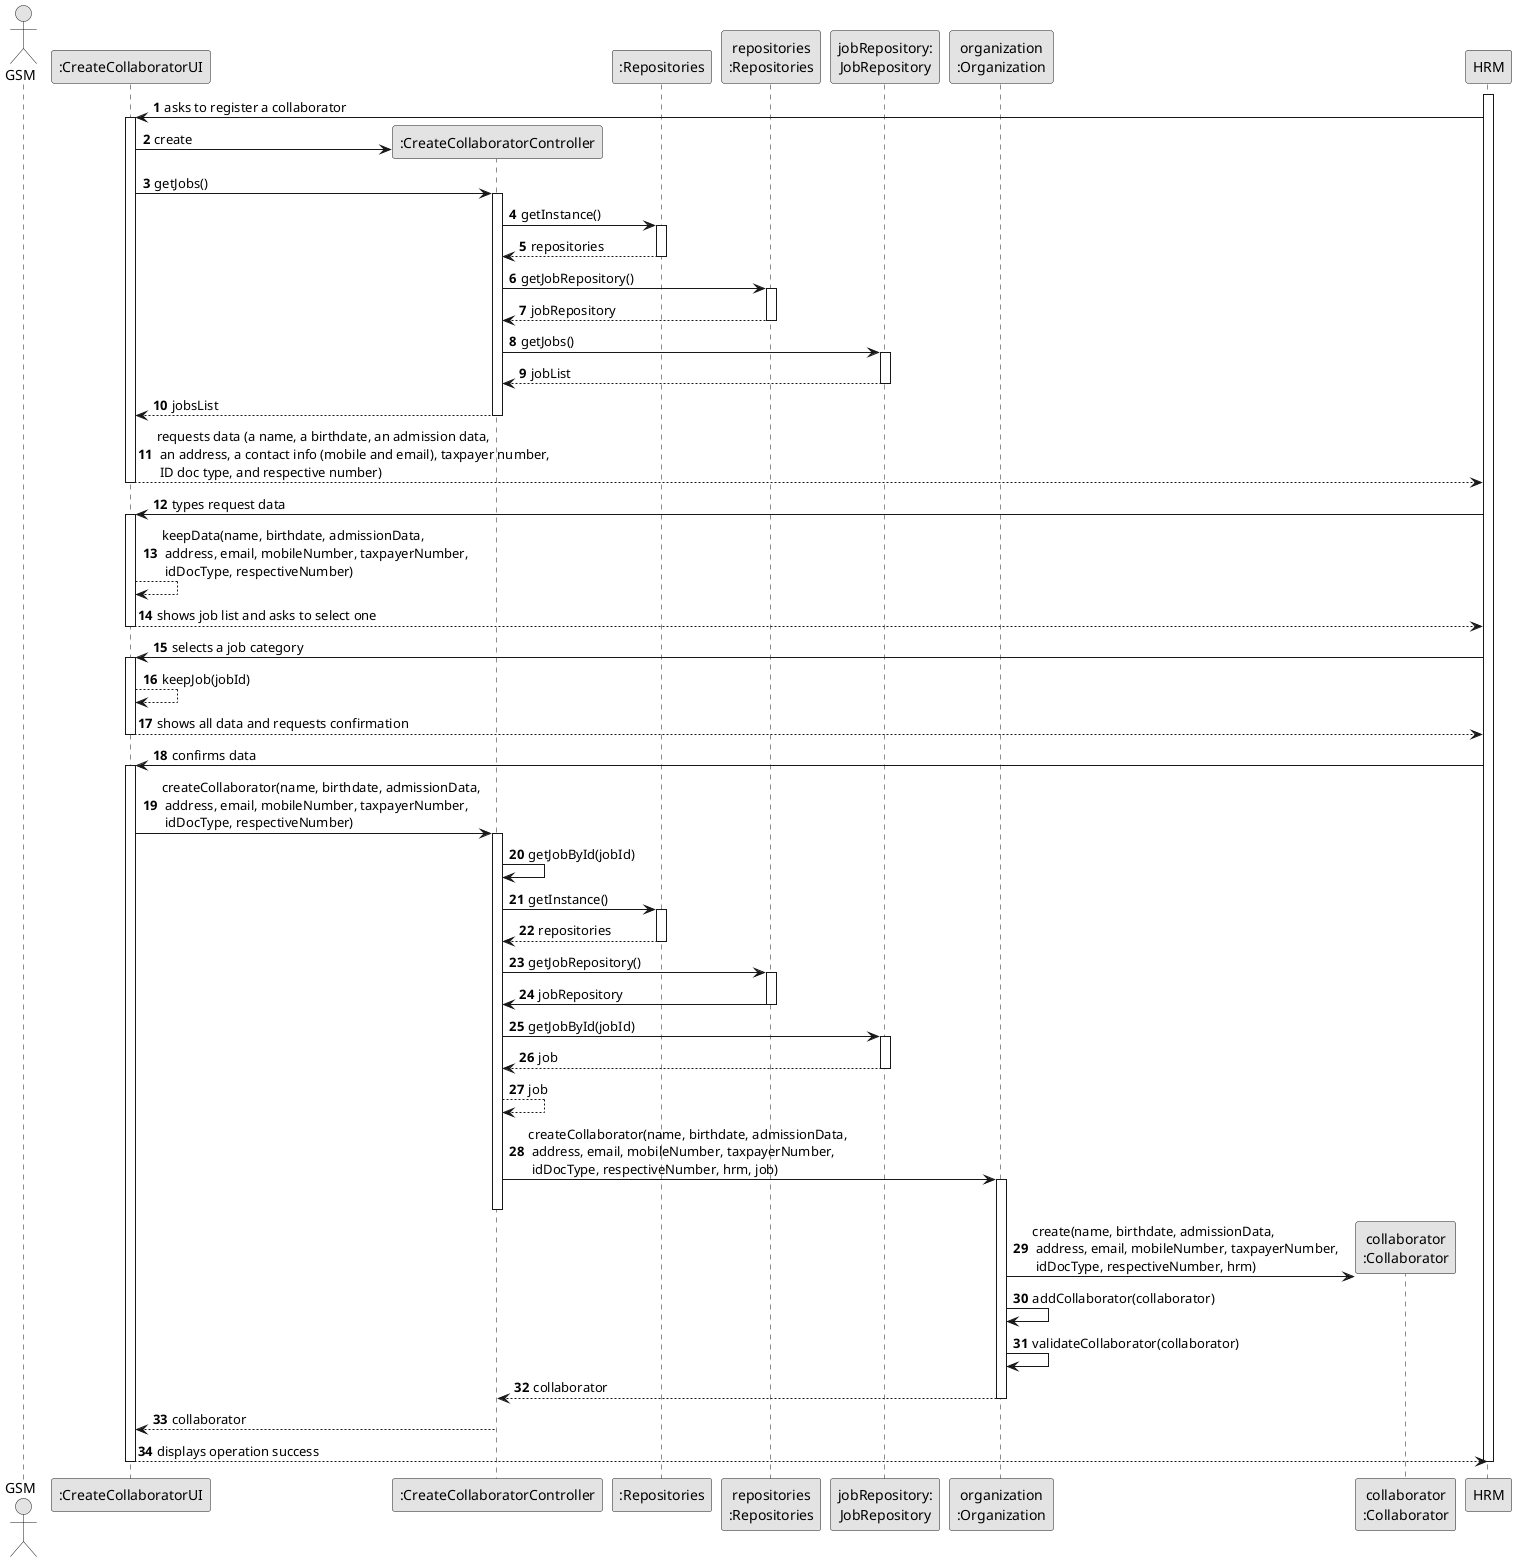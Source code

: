 @startuml
skinparam monochrome true
skinparam packageStyle rectangle
skinparam shadowing false

autonumber

'hide footbox
actor "GSM" as GSM
participant ":CreateCollaboratorUI" as UI
participant ":CreateCollaboratorController" as CTRL
participant ":Repositories" as RepositorySingleton
participant "repositories\n:Repositories" as PLAT
participant "jobRepository:\nJobRepository" as JobRepository
participant "organization\n:Organization" as ORG
participant "collaborator\n:Collaborator" as Collaborator


activate HRM

        HRM -> UI : asks to register a collaborator

        activate UI

'            UI --> HRM : requests data (reference, description,  informal \n description, technical description, duration, cost)
            'create CTRL
            UI -> CTRL** : create

            UI -> CTRL : getJobs()
            activate CTRL
                CTRL -> RepositorySingleton : getInstance()
                activate RepositorySingleton

                    RepositorySingleton --> CTRL: repositories
                deactivate RepositorySingleton

                CTRL -> PLAT : getJobRepository()
                activate PLAT

                    PLAT --> CTRL: jobRepository
                deactivate PLAT

                CTRL -> JobRepository : getJobs()
                activate JobRepository

                    JobRepository --> CTRL : jobList
                deactivate JobRepository


                CTRL --> UI : jobsList

            deactivate CTRL


            UI --> HRM : requests data (a name, a birthdate, an admission data,\n an address, a contact info (mobile and email), taxpayer number,\n ID doc type, and respective number)
        deactivate UI

    HRM -> UI : types request data
    activate UI
        UI --> UI : keepData(name, birthdate, admissionData,\n address, email, mobileNumber, taxpayerNumber,\n idDocType, respectiveNumber)

        deactivate CTRL
        UI --> HRM : shows job list and asks to select one
    deactivate UI

    HRM -> UI : selects a job category
    activate UI
        UI --> UI : keepJob(jobId)
        UI --> HRM : shows all data and requests confirmation
    deactivate UI

    HRM -> UI : confirms data
    activate UI

        UI -> CTRL : createCollaborator(name, birthdate, admissionData,\n address, email, mobileNumber, taxpayerNumber,\n idDocType, respectiveNumber)
        activate CTRL


                CTRL -> CTRL : getJobById(jobId)


                CTRL -> RepositorySingleton : getInstance()
                activate RepositorySingleton

                    RepositorySingleton --> CTRL: repositories
                deactivate RepositorySingleton

                CTRL -> PLAT : getJobRepository()
                activate PLAT

                    PLAT -> CTRL : jobRepository
                deactivate PLAT

                CTRL -> JobRepository : getJobById(jobId)
                activate JobRepository

                    JobRepository --> CTRL : job
                deactivate JobRepository
                    CTRL --> CTRL : job


            CTRL -> ORG: createCollaborator(name, birthdate, admissionData,\n address, email, mobileNumber, taxpayerNumber,\n idDocType, respectiveNumber, hrm, job)
            activate ORG
deactivate CTRL
                ORG -> Collaborator**: create(name, birthdate, admissionData,\n address, email, mobileNumber, taxpayerNumber,\n idDocType, respectiveNumber, hrm)
                ORG -> ORG: addCollaborator(collaborator)



                    ORG -> ORG: validateCollaborator(collaborator)







                ORG --> CTRL : collaborator

            deactivate ORG

            CTRL --> UI: collaborator
            deactivate CTRL
            UI --> HRM: displays operation success
    deactivate UI

deactivate HRM

@enduml
